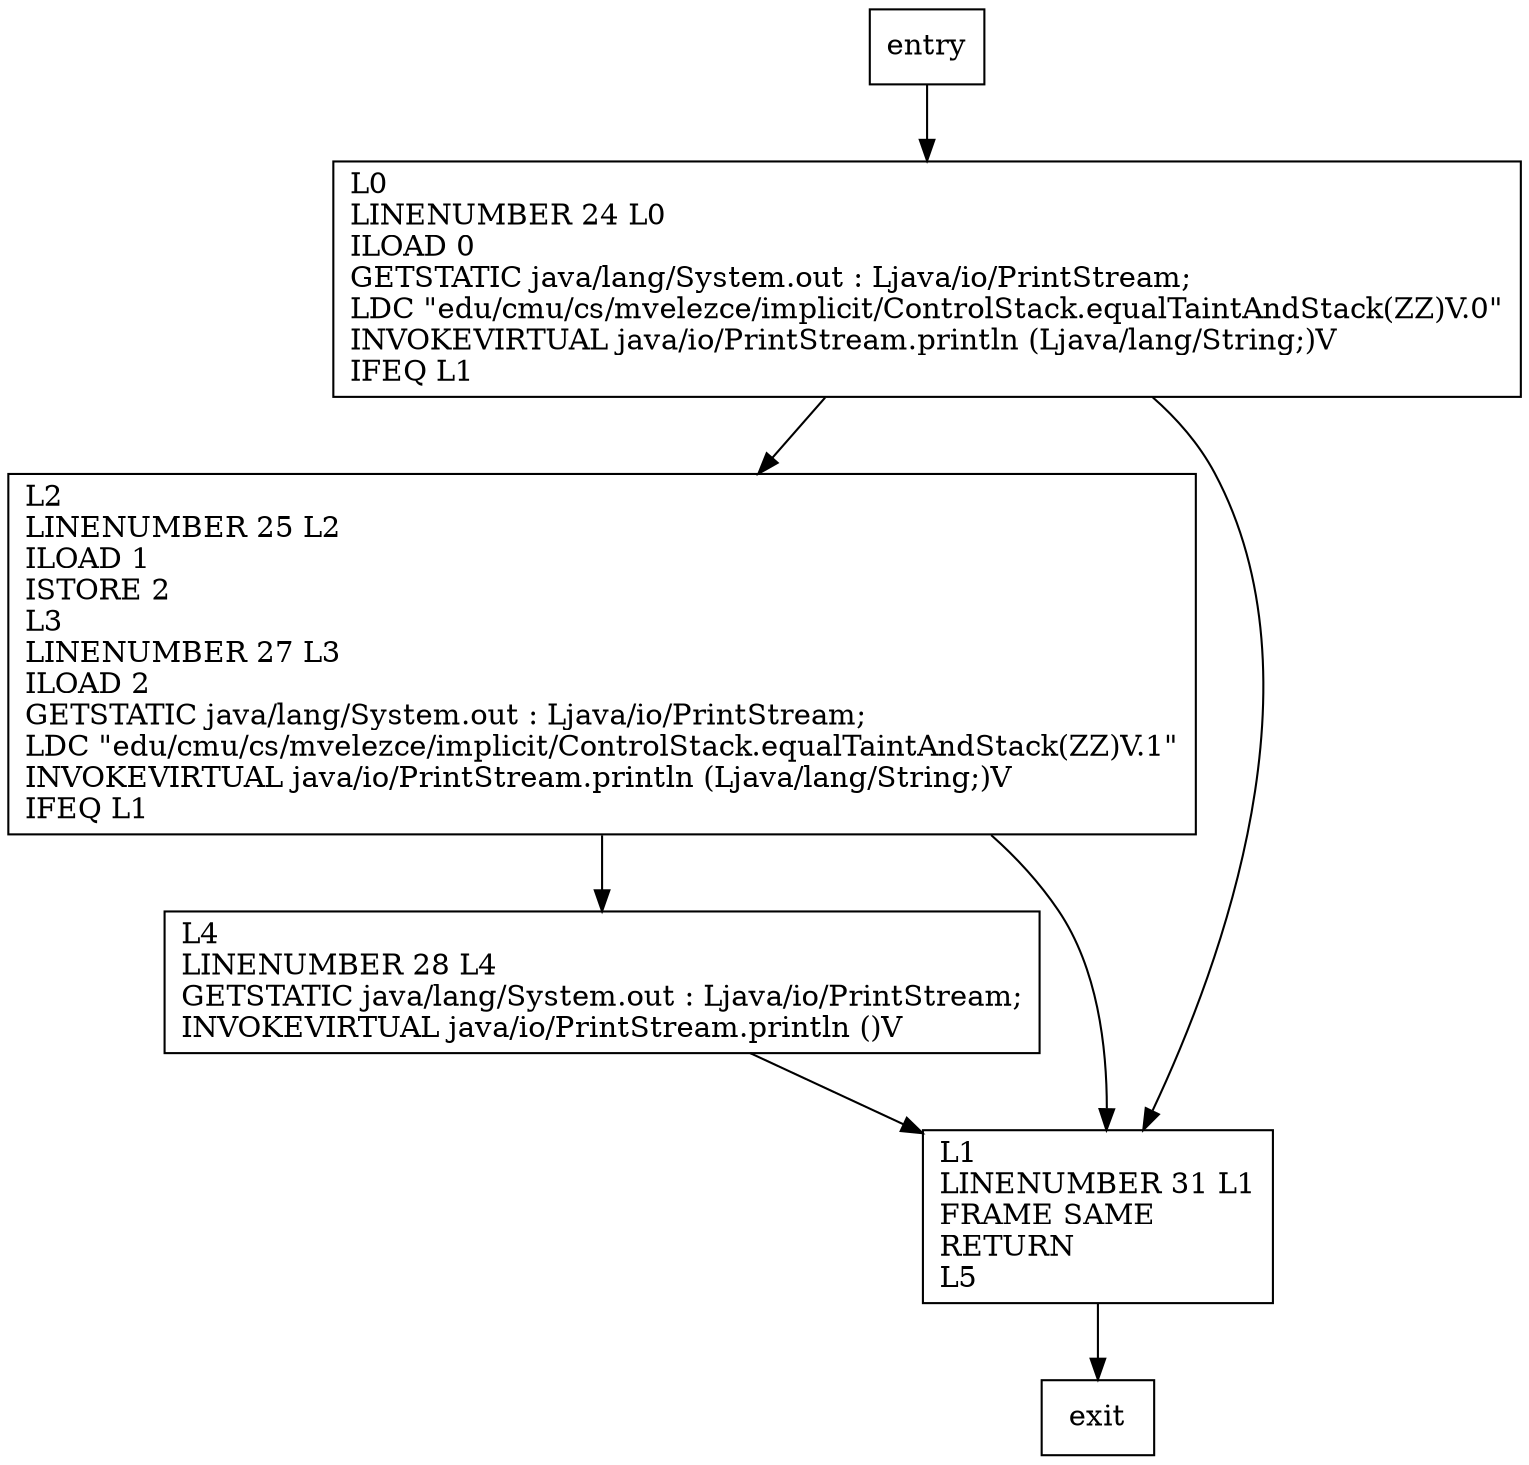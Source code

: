 digraph equalTaintAndStack {
node [shape=record];
1860944798 [label="L2\lLINENUMBER 25 L2\lILOAD 1\lISTORE 2\lL3\lLINENUMBER 27 L3\lILOAD 2\lGETSTATIC java/lang/System.out : Ljava/io/PrintStream;\lLDC \"edu/cmu/cs/mvelezce/implicit/ControlStack.equalTaintAndStack(ZZ)V.1\"\lINVOKEVIRTUAL java/io/PrintStream.println (Ljava/lang/String;)V\lIFEQ L1\l"];
1179381257 [label="L4\lLINENUMBER 28 L4\lGETSTATIC java/lang/System.out : Ljava/io/PrintStream;\lINVOKEVIRTUAL java/io/PrintStream.println ()V\l"];
342597804 [label="L0\lLINENUMBER 24 L0\lILOAD 0\lGETSTATIC java/lang/System.out : Ljava/io/PrintStream;\lLDC \"edu/cmu/cs/mvelezce/implicit/ControlStack.equalTaintAndStack(ZZ)V.0\"\lINVOKEVIRTUAL java/io/PrintStream.println (Ljava/lang/String;)V\lIFEQ L1\l"];
1308244637 [label="L1\lLINENUMBER 31 L1\lFRAME SAME\lRETURN\lL5\l"];
entry;
exit;
entry -> 342597804;
1860944798 -> 1179381257;
1860944798 -> 1308244637;
1179381257 -> 1308244637;
342597804 -> 1860944798;
342597804 -> 1308244637;
1308244637 -> exit;
}
